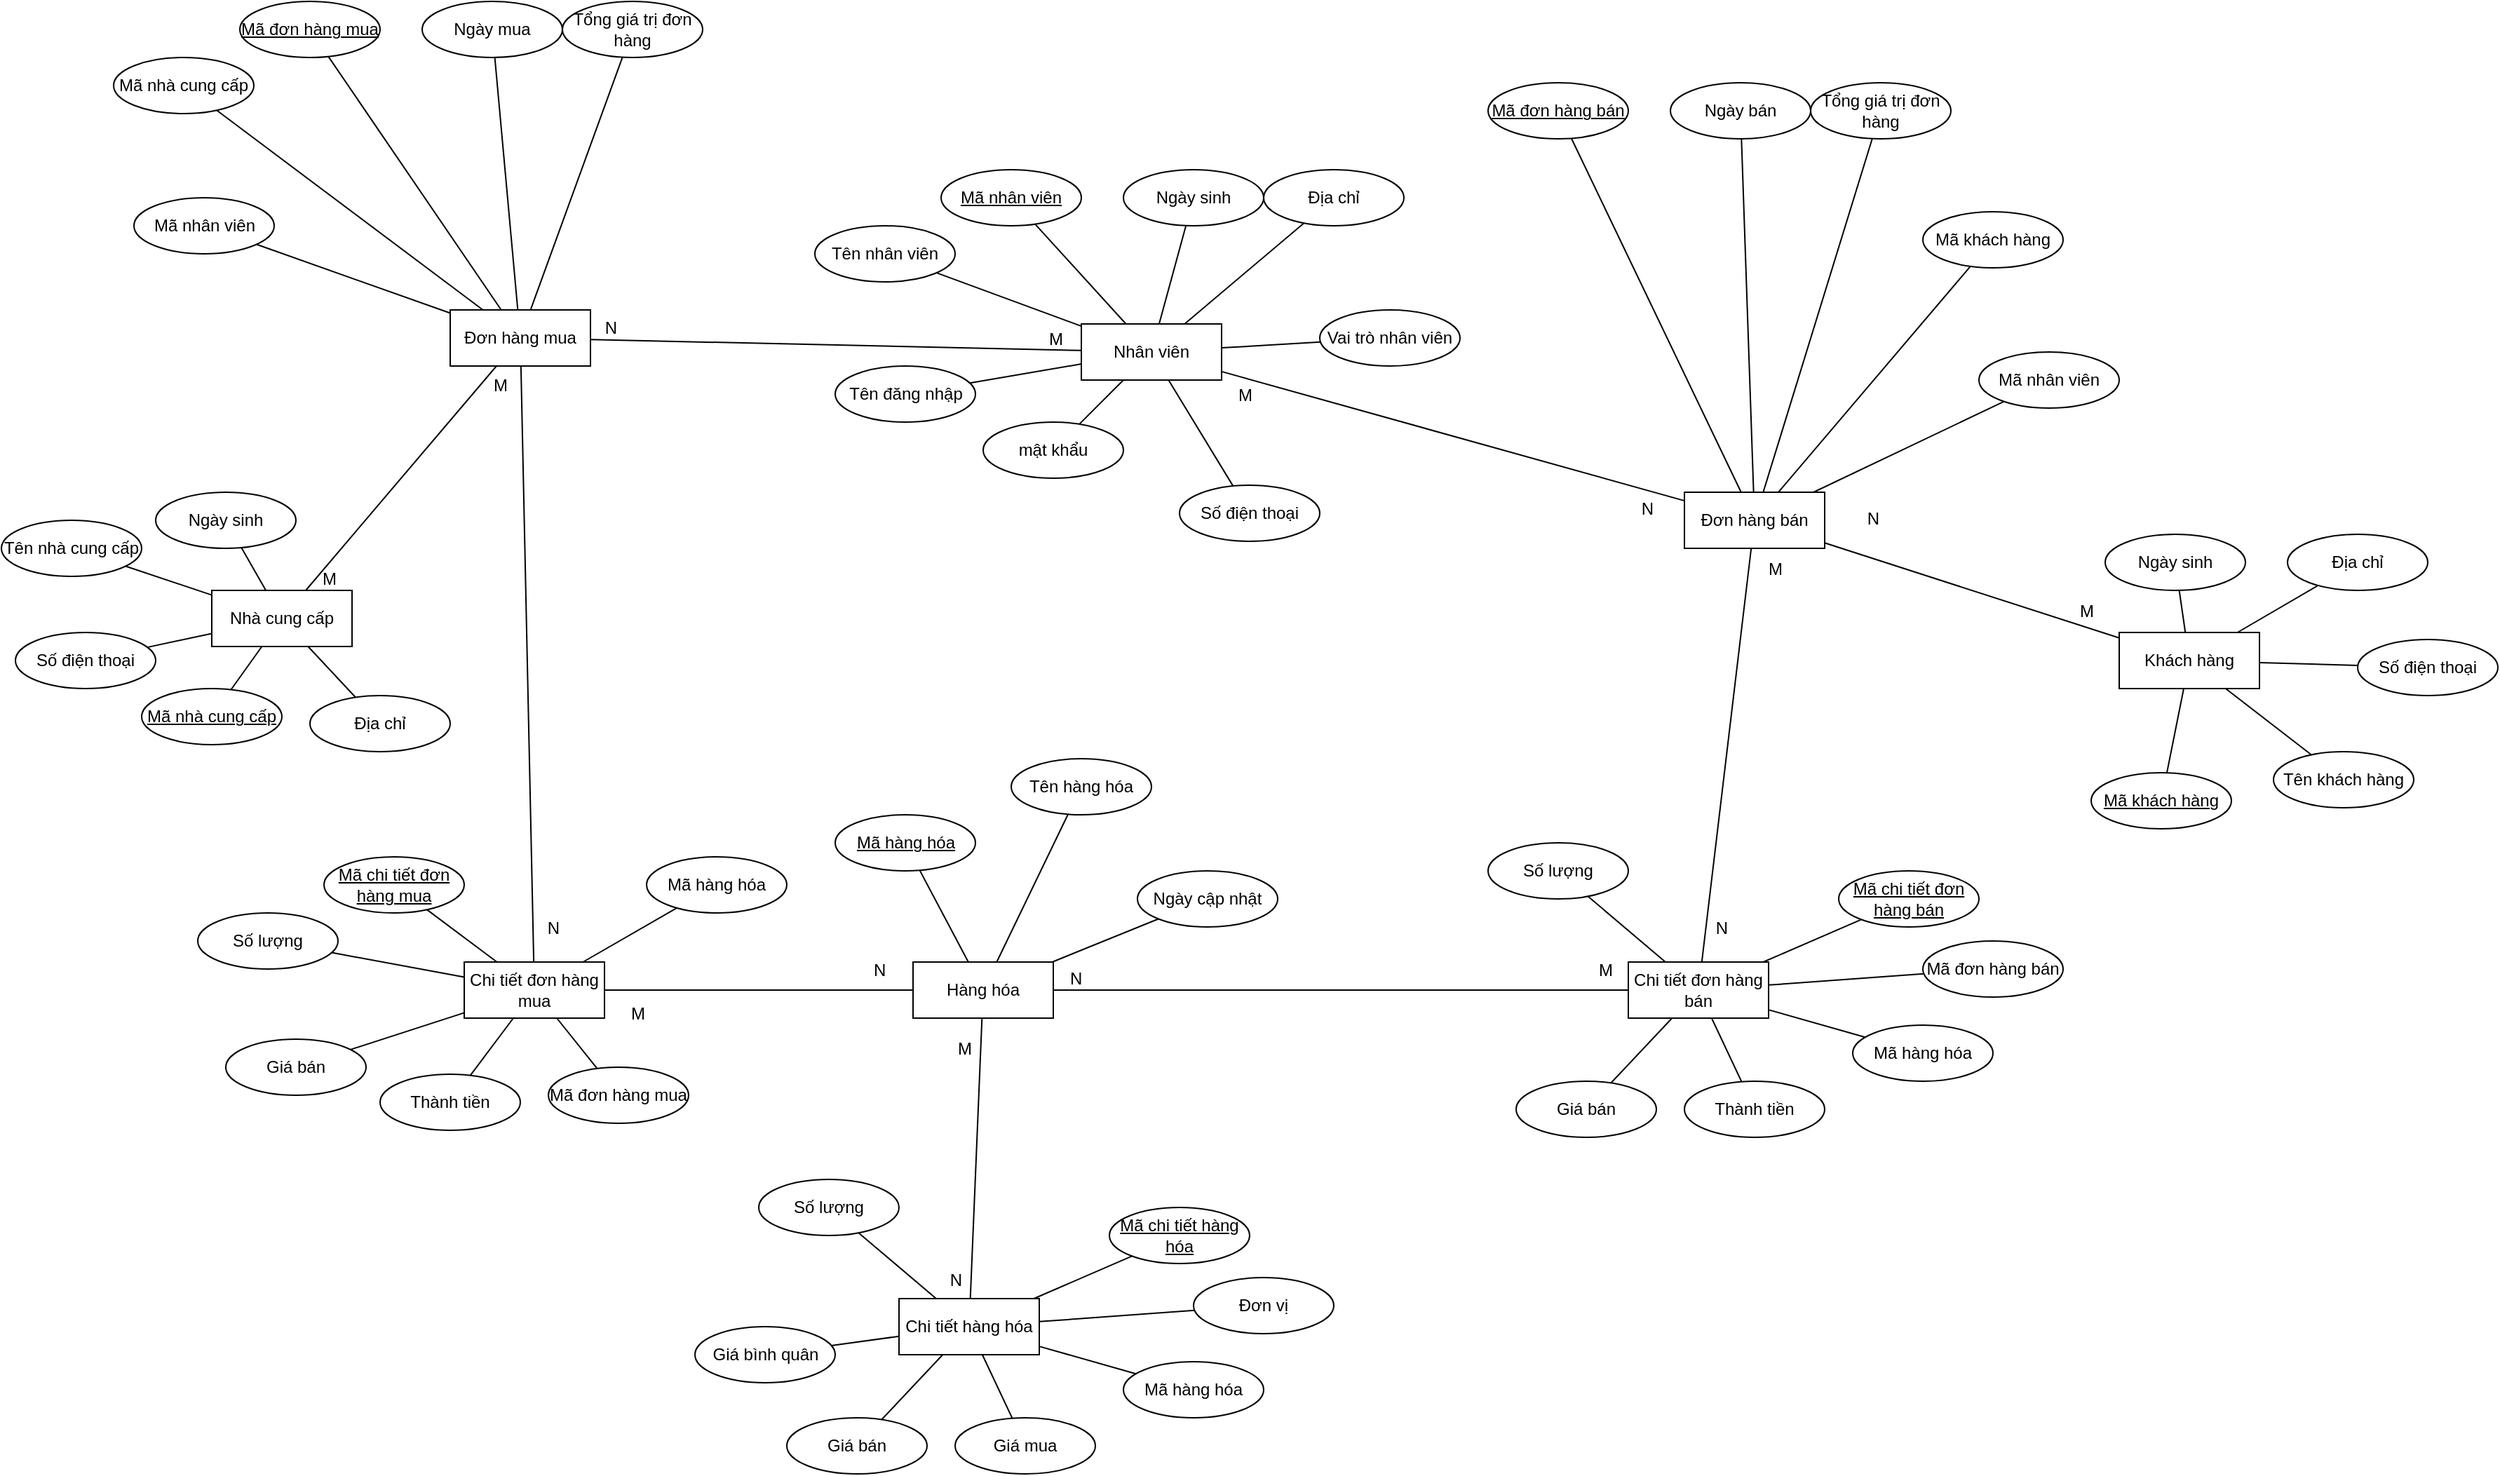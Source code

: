 <mxfile version="24.7.17">
  <diagram name="Page-1" id="xKC3V6bn9Q9LmwgAL5pe">
    <mxGraphModel dx="3507" dy="1520" grid="1" gridSize="10" guides="1" tooltips="1" connect="1" arrows="1" fold="1" page="1" pageScale="1" pageWidth="900" pageHeight="1600" math="0" shadow="0">
      <root>
        <mxCell id="0" />
        <mxCell id="1" parent="0" />
        <mxCell id="DKB6ArLvlI6eX_wrJtIr-1" value="Nhân viên" style="whiteSpace=wrap;html=1;align=center;" parent="1" vertex="1">
          <mxGeometry x="-130" y="410" width="100" height="40" as="geometry" />
        </mxCell>
        <mxCell id="DKB6ArLvlI6eX_wrJtIr-2" value="Mã nhân viên" style="ellipse;whiteSpace=wrap;html=1;align=center;fontStyle=4;" parent="1" vertex="1">
          <mxGeometry x="-230" y="300" width="100" height="40" as="geometry" />
        </mxCell>
        <mxCell id="DKB6ArLvlI6eX_wrJtIr-3" value="mật khẩu" style="ellipse;whiteSpace=wrap;html=1;align=center;" parent="1" vertex="1">
          <mxGeometry x="-200" y="480" width="100" height="40" as="geometry" />
        </mxCell>
        <mxCell id="DKB6ArLvlI6eX_wrJtIr-4" value="Tên đăng nhập" style="ellipse;whiteSpace=wrap;html=1;align=center;" parent="1" vertex="1">
          <mxGeometry x="-305.5" y="440" width="100" height="40" as="geometry" />
        </mxCell>
        <mxCell id="DKB6ArLvlI6eX_wrJtIr-5" value="Số điện thoại" style="ellipse;whiteSpace=wrap;html=1;align=center;" parent="1" vertex="1">
          <mxGeometry x="-60" y="525" width="100" height="40" as="geometry" />
        </mxCell>
        <mxCell id="DKB6ArLvlI6eX_wrJtIr-6" value="Địa chỉ" style="ellipse;whiteSpace=wrap;html=1;align=center;" parent="1" vertex="1">
          <mxGeometry y="300" width="100" height="40" as="geometry" />
        </mxCell>
        <mxCell id="DKB6ArLvlI6eX_wrJtIr-7" value="Ngày sinh" style="ellipse;whiteSpace=wrap;html=1;align=center;" parent="1" vertex="1">
          <mxGeometry x="-100" y="300" width="100" height="40" as="geometry" />
        </mxCell>
        <mxCell id="DKB6ArLvlI6eX_wrJtIr-8" value="Tên nhân viên" style="ellipse;whiteSpace=wrap;html=1;align=center;" parent="1" vertex="1">
          <mxGeometry x="-320" y="340" width="100" height="40" as="geometry" />
        </mxCell>
        <mxCell id="DKB6ArLvlI6eX_wrJtIr-9" value="Khách hàng" style="whiteSpace=wrap;html=1;align=center;" parent="1" vertex="1">
          <mxGeometry x="610" y="630" width="100" height="40" as="geometry" />
        </mxCell>
        <mxCell id="DKB6ArLvlI6eX_wrJtIr-10" value="Mã khách hàng" style="ellipse;whiteSpace=wrap;html=1;align=center;fontStyle=4;" parent="1" vertex="1">
          <mxGeometry x="590" y="730" width="100" height="40" as="geometry" />
        </mxCell>
        <mxCell id="DKB6ArLvlI6eX_wrJtIr-13" value="Số điện thoại" style="ellipse;whiteSpace=wrap;html=1;align=center;" parent="1" vertex="1">
          <mxGeometry x="780" y="635" width="100" height="40" as="geometry" />
        </mxCell>
        <mxCell id="DKB6ArLvlI6eX_wrJtIr-14" value="Địa chỉ" style="ellipse;whiteSpace=wrap;html=1;align=center;" parent="1" vertex="1">
          <mxGeometry x="730" y="560" width="100" height="40" as="geometry" />
        </mxCell>
        <mxCell id="DKB6ArLvlI6eX_wrJtIr-15" value="Ngày sinh" style="ellipse;whiteSpace=wrap;html=1;align=center;" parent="1" vertex="1">
          <mxGeometry x="600" y="560" width="100" height="40" as="geometry" />
        </mxCell>
        <mxCell id="DKB6ArLvlI6eX_wrJtIr-16" value="Tên khách hàng" style="ellipse;whiteSpace=wrap;html=1;align=center;" parent="1" vertex="1">
          <mxGeometry x="720" y="715" width="100" height="40" as="geometry" />
        </mxCell>
        <mxCell id="DKB6ArLvlI6eX_wrJtIr-17" value="Hàng hóa" style="whiteSpace=wrap;html=1;align=center;" parent="1" vertex="1">
          <mxGeometry x="-250" y="865" width="100" height="40" as="geometry" />
        </mxCell>
        <mxCell id="DKB6ArLvlI6eX_wrJtIr-18" value="Mã hàng hóa" style="ellipse;whiteSpace=wrap;html=1;align=center;fontStyle=4;" parent="1" vertex="1">
          <mxGeometry x="-305.5" y="760" width="100" height="40" as="geometry" />
        </mxCell>
        <mxCell id="DKB6ArLvlI6eX_wrJtIr-21" value="Tên hàng hóa" style="ellipse;whiteSpace=wrap;html=1;align=center;" parent="1" vertex="1">
          <mxGeometry x="-180" y="720" width="100" height="40" as="geometry" />
        </mxCell>
        <mxCell id="DKB6ArLvlI6eX_wrJtIr-22" value="Ngày cập nhật" style="ellipse;whiteSpace=wrap;html=1;align=center;" parent="1" vertex="1">
          <mxGeometry x="-90" y="800" width="100" height="40" as="geometry" />
        </mxCell>
        <mxCell id="DKB6ArLvlI6eX_wrJtIr-26" value="" style="endArrow=none;html=1;rounded=0;" parent="1" source="DKB6ArLvlI6eX_wrJtIr-2" target="DKB6ArLvlI6eX_wrJtIr-1" edge="1">
          <mxGeometry relative="1" as="geometry">
            <mxPoint x="-170" y="580" as="sourcePoint" />
            <mxPoint x="-10" y="580" as="targetPoint" />
          </mxGeometry>
        </mxCell>
        <mxCell id="DKB6ArLvlI6eX_wrJtIr-27" value="" style="endArrow=none;html=1;rounded=0;" parent="1" source="DKB6ArLvlI6eX_wrJtIr-7" target="DKB6ArLvlI6eX_wrJtIr-1" edge="1">
          <mxGeometry relative="1" as="geometry">
            <mxPoint x="-127" y="388" as="sourcePoint" />
            <mxPoint x="-97" y="410" as="targetPoint" />
          </mxGeometry>
        </mxCell>
        <mxCell id="DKB6ArLvlI6eX_wrJtIr-28" value="" style="endArrow=none;html=1;rounded=0;" parent="1" source="DKB6ArLvlI6eX_wrJtIr-6" target="DKB6ArLvlI6eX_wrJtIr-1" edge="1">
          <mxGeometry relative="1" as="geometry">
            <mxPoint x="-47" y="370" as="sourcePoint" />
            <mxPoint x="-62" y="410" as="targetPoint" />
          </mxGeometry>
        </mxCell>
        <mxCell id="DKB6ArLvlI6eX_wrJtIr-29" value="" style="endArrow=none;html=1;rounded=0;" parent="1" source="DKB6ArLvlI6eX_wrJtIr-1" target="DKB6ArLvlI6eX_wrJtIr-5" edge="1">
          <mxGeometry relative="1" as="geometry">
            <mxPoint x="-100" y="580" as="sourcePoint" />
            <mxPoint x="60" y="580" as="targetPoint" />
          </mxGeometry>
        </mxCell>
        <mxCell id="DKB6ArLvlI6eX_wrJtIr-30" value="" style="endArrow=none;html=1;rounded=0;" parent="1" source="DKB6ArLvlI6eX_wrJtIr-3" target="DKB6ArLvlI6eX_wrJtIr-1" edge="1">
          <mxGeometry relative="1" as="geometry">
            <mxPoint x="-90" y="590" as="sourcePoint" />
            <mxPoint x="70" y="590" as="targetPoint" />
          </mxGeometry>
        </mxCell>
        <mxCell id="DKB6ArLvlI6eX_wrJtIr-31" value="" style="endArrow=none;html=1;rounded=0;" parent="1" source="DKB6ArLvlI6eX_wrJtIr-1" target="DKB6ArLvlI6eX_wrJtIr-4" edge="1">
          <mxGeometry relative="1" as="geometry">
            <mxPoint x="-80" y="600" as="sourcePoint" />
            <mxPoint x="80" y="600" as="targetPoint" />
          </mxGeometry>
        </mxCell>
        <mxCell id="DKB6ArLvlI6eX_wrJtIr-32" value="" style="endArrow=none;html=1;rounded=0;" parent="1" source="DKB6ArLvlI6eX_wrJtIr-8" target="DKB6ArLvlI6eX_wrJtIr-1" edge="1">
          <mxGeometry relative="1" as="geometry">
            <mxPoint x="-70" y="610" as="sourcePoint" />
            <mxPoint x="90" y="610" as="targetPoint" />
          </mxGeometry>
        </mxCell>
        <mxCell id="DKB6ArLvlI6eX_wrJtIr-33" value="" style="endArrow=none;html=1;rounded=0;" parent="1" source="DKB6ArLvlI6eX_wrJtIr-15" target="DKB6ArLvlI6eX_wrJtIr-9" edge="1">
          <mxGeometry relative="1" as="geometry">
            <mxPoint x="1040" y="890" as="sourcePoint" />
            <mxPoint x="1200" y="890" as="targetPoint" />
          </mxGeometry>
        </mxCell>
        <mxCell id="DKB6ArLvlI6eX_wrJtIr-34" value="" style="endArrow=none;html=1;rounded=0;" parent="1" source="DKB6ArLvlI6eX_wrJtIr-9" target="DKB6ArLvlI6eX_wrJtIr-14" edge="1">
          <mxGeometry relative="1" as="geometry">
            <mxPoint x="1050" y="900" as="sourcePoint" />
            <mxPoint x="1210" y="900" as="targetPoint" />
          </mxGeometry>
        </mxCell>
        <mxCell id="DKB6ArLvlI6eX_wrJtIr-35" value="" style="endArrow=none;html=1;rounded=0;" parent="1" source="DKB6ArLvlI6eX_wrJtIr-9" target="DKB6ArLvlI6eX_wrJtIr-13" edge="1">
          <mxGeometry relative="1" as="geometry">
            <mxPoint x="1060" y="910" as="sourcePoint" />
            <mxPoint x="1220" y="910" as="targetPoint" />
          </mxGeometry>
        </mxCell>
        <mxCell id="DKB6ArLvlI6eX_wrJtIr-36" value="" style="endArrow=none;html=1;rounded=0;" parent="1" source="DKB6ArLvlI6eX_wrJtIr-9" target="DKB6ArLvlI6eX_wrJtIr-10" edge="1">
          <mxGeometry relative="1" as="geometry">
            <mxPoint x="1070" y="920" as="sourcePoint" />
            <mxPoint x="1230" y="920" as="targetPoint" />
          </mxGeometry>
        </mxCell>
        <mxCell id="DKB6ArLvlI6eX_wrJtIr-41" value="" style="endArrow=none;html=1;rounded=0;" parent="1" source="DKB6ArLvlI6eX_wrJtIr-18" target="DKB6ArLvlI6eX_wrJtIr-17" edge="1">
          <mxGeometry relative="1" as="geometry">
            <mxPoint x="-271.55" y="950.29" as="sourcePoint" />
            <mxPoint x="-111.55" y="950.29" as="targetPoint" />
          </mxGeometry>
        </mxCell>
        <mxCell id="DKB6ArLvlI6eX_wrJtIr-42" value="" style="endArrow=none;html=1;rounded=0;" parent="1" source="DKB6ArLvlI6eX_wrJtIr-16" target="DKB6ArLvlI6eX_wrJtIr-9" edge="1">
          <mxGeometry relative="1" as="geometry">
            <mxPoint x="970" y="1000" as="sourcePoint" />
            <mxPoint x="1130" y="1000" as="targetPoint" />
          </mxGeometry>
        </mxCell>
        <mxCell id="DKB6ArLvlI6eX_wrJtIr-43" value="" style="endArrow=none;html=1;rounded=0;" parent="1" source="DKB6ArLvlI6eX_wrJtIr-17" target="DKB6ArLvlI6eX_wrJtIr-21" edge="1">
          <mxGeometry relative="1" as="geometry">
            <mxPoint x="-271.55" y="950.29" as="sourcePoint" />
            <mxPoint x="-159.998" y="970.002" as="targetPoint" />
          </mxGeometry>
        </mxCell>
        <mxCell id="DKB6ArLvlI6eX_wrJtIr-44" value="" style="endArrow=none;html=1;rounded=0;" parent="1" source="DKB6ArLvlI6eX_wrJtIr-22" target="DKB6ArLvlI6eX_wrJtIr-17" edge="1">
          <mxGeometry relative="1" as="geometry">
            <mxPoint x="-289.881" y="1079.738" as="sourcePoint" />
            <mxPoint x="-258.55" y="1150.29" as="targetPoint" />
          </mxGeometry>
        </mxCell>
        <mxCell id="DKB6ArLvlI6eX_wrJtIr-69" value="" style="endArrow=none;html=1;rounded=0;" parent="1" source="DKB6ArLvlI6eX_wrJtIr-1" target="bCnbpSf2-IZh1Iz_9sgk-1" edge="1">
          <mxGeometry relative="1" as="geometry">
            <mxPoint x="-102" y="460" as="sourcePoint" />
            <mxPoint x="-465" y="447.5" as="targetPoint" />
          </mxGeometry>
        </mxCell>
        <mxCell id="DKB6ArLvlI6eX_wrJtIr-70" value="M" style="resizable=0;html=1;whiteSpace=wrap;align=left;verticalAlign=bottom;" parent="DKB6ArLvlI6eX_wrJtIr-69" connectable="0" vertex="1">
          <mxGeometry x="-1" relative="1" as="geometry">
            <mxPoint x="-25" y="1" as="offset" />
          </mxGeometry>
        </mxCell>
        <mxCell id="DKB6ArLvlI6eX_wrJtIr-71" value="N" style="resizable=0;html=1;whiteSpace=wrap;align=right;verticalAlign=bottom;" parent="DKB6ArLvlI6eX_wrJtIr-69" connectable="0" vertex="1">
          <mxGeometry x="1" relative="1" as="geometry">
            <mxPoint x="20" as="offset" />
          </mxGeometry>
        </mxCell>
        <mxCell id="DKB6ArLvlI6eX_wrJtIr-148" value="M" style="resizable=0;html=1;whiteSpace=wrap;align=left;verticalAlign=bottom;" parent="DKB6ArLvlI6eX_wrJtIr-69" connectable="0" vertex="1">
          <mxGeometry x="-1" relative="1" as="geometry">
            <mxPoint x="110" y="41" as="offset" />
          </mxGeometry>
        </mxCell>
        <mxCell id="DKB6ArLvlI6eX_wrJtIr-72" value="Chi tiết đơn hàng mua" style="whiteSpace=wrap;html=1;align=center;" parent="1" vertex="1">
          <mxGeometry x="-570" y="865" width="100" height="40" as="geometry" />
        </mxCell>
        <mxCell id="DKB6ArLvlI6eX_wrJtIr-73" value="Mã chi tiết đơn hàng mua" style="ellipse;whiteSpace=wrap;html=1;align=center;fontStyle=4;" parent="1" vertex="1">
          <mxGeometry x="-670" y="790" width="100" height="40" as="geometry" />
        </mxCell>
        <mxCell id="DKB6ArLvlI6eX_wrJtIr-75" value="Giá bán" style="ellipse;whiteSpace=wrap;html=1;align=center;" parent="1" vertex="1">
          <mxGeometry x="-740" y="920" width="100" height="40" as="geometry" />
        </mxCell>
        <mxCell id="DKB6ArLvlI6eX_wrJtIr-76" value="Thành tiền" style="ellipse;whiteSpace=wrap;html=1;align=center;" parent="1" vertex="1">
          <mxGeometry x="-630" y="945" width="100" height="40" as="geometry" />
        </mxCell>
        <mxCell id="DKB6ArLvlI6eX_wrJtIr-77" value="Mã hàng hóa" style="ellipse;whiteSpace=wrap;html=1;align=center;" parent="1" vertex="1">
          <mxGeometry x="-440" y="790" width="100" height="40" as="geometry" />
        </mxCell>
        <mxCell id="DKB6ArLvlI6eX_wrJtIr-78" value="Mã đơn hàng mua" style="ellipse;whiteSpace=wrap;html=1;align=center;" parent="1" vertex="1">
          <mxGeometry x="-510" y="940" width="100" height="40" as="geometry" />
        </mxCell>
        <mxCell id="DKB6ArLvlI6eX_wrJtIr-79" value="Số lượng" style="ellipse;whiteSpace=wrap;html=1;align=center;" parent="1" vertex="1">
          <mxGeometry x="-760" y="830" width="100" height="40" as="geometry" />
        </mxCell>
        <mxCell id="DKB6ArLvlI6eX_wrJtIr-80" value="" style="endArrow=none;html=1;rounded=0;" parent="1" source="DKB6ArLvlI6eX_wrJtIr-73" target="DKB6ArLvlI6eX_wrJtIr-72" edge="1">
          <mxGeometry relative="1" as="geometry">
            <mxPoint x="-610" y="1070" as="sourcePoint" />
            <mxPoint x="-450" y="1070" as="targetPoint" />
          </mxGeometry>
        </mxCell>
        <mxCell id="DKB6ArLvlI6eX_wrJtIr-81" value="" style="endArrow=none;html=1;rounded=0;" parent="1" source="DKB6ArLvlI6eX_wrJtIr-78" target="DKB6ArLvlI6eX_wrJtIr-72" edge="1">
          <mxGeometry relative="1" as="geometry">
            <mxPoint x="-567" y="878" as="sourcePoint" />
            <mxPoint x="-537" y="900" as="targetPoint" />
          </mxGeometry>
        </mxCell>
        <mxCell id="DKB6ArLvlI6eX_wrJtIr-82" value="" style="endArrow=none;html=1;rounded=0;" parent="1" source="DKB6ArLvlI6eX_wrJtIr-77" target="DKB6ArLvlI6eX_wrJtIr-72" edge="1">
          <mxGeometry relative="1" as="geometry">
            <mxPoint x="-487" y="860" as="sourcePoint" />
            <mxPoint x="-502" y="900" as="targetPoint" />
          </mxGeometry>
        </mxCell>
        <mxCell id="DKB6ArLvlI6eX_wrJtIr-83" value="" style="endArrow=none;html=1;rounded=0;" parent="1" source="DKB6ArLvlI6eX_wrJtIr-72" target="DKB6ArLvlI6eX_wrJtIr-76" edge="1">
          <mxGeometry relative="1" as="geometry">
            <mxPoint x="-540" y="1070" as="sourcePoint" />
            <mxPoint x="-380" y="1070" as="targetPoint" />
          </mxGeometry>
        </mxCell>
        <mxCell id="DKB6ArLvlI6eX_wrJtIr-85" value="" style="endArrow=none;html=1;rounded=0;" parent="1" source="DKB6ArLvlI6eX_wrJtIr-72" target="DKB6ArLvlI6eX_wrJtIr-75" edge="1">
          <mxGeometry relative="1" as="geometry">
            <mxPoint x="-520" y="1090" as="sourcePoint" />
            <mxPoint x="-360" y="1090" as="targetPoint" />
          </mxGeometry>
        </mxCell>
        <mxCell id="DKB6ArLvlI6eX_wrJtIr-86" value="" style="endArrow=none;html=1;rounded=0;" parent="1" source="DKB6ArLvlI6eX_wrJtIr-79" target="DKB6ArLvlI6eX_wrJtIr-72" edge="1">
          <mxGeometry relative="1" as="geometry">
            <mxPoint x="-510" y="1100" as="sourcePoint" />
            <mxPoint x="-350" y="1100" as="targetPoint" />
          </mxGeometry>
        </mxCell>
        <mxCell id="DKB6ArLvlI6eX_wrJtIr-89" value="" style="endArrow=none;html=1;rounded=0;" parent="1" source="bCnbpSf2-IZh1Iz_9sgk-1" target="DKB6ArLvlI6eX_wrJtIr-72" edge="1">
          <mxGeometry relative="1" as="geometry">
            <mxPoint x="-520" y="480" as="sourcePoint" />
            <mxPoint x="-711.55" y="745" as="targetPoint" />
          </mxGeometry>
        </mxCell>
        <mxCell id="DKB6ArLvlI6eX_wrJtIr-90" value="M" style="resizable=0;html=1;whiteSpace=wrap;align=left;verticalAlign=bottom;" parent="DKB6ArLvlI6eX_wrJtIr-89" connectable="0" vertex="1">
          <mxGeometry x="-1" relative="1" as="geometry">
            <mxPoint x="-21" y="22" as="offset" />
          </mxGeometry>
        </mxCell>
        <mxCell id="DKB6ArLvlI6eX_wrJtIr-91" value="N" style="resizable=0;html=1;whiteSpace=wrap;align=right;verticalAlign=bottom;" parent="DKB6ArLvlI6eX_wrJtIr-89" connectable="0" vertex="1">
          <mxGeometry x="1" relative="1" as="geometry">
            <mxPoint x="20" y="-15" as="offset" />
          </mxGeometry>
        </mxCell>
        <mxCell id="DKB6ArLvlI6eX_wrJtIr-95" value="Chi tiết đơn hàng bán" style="whiteSpace=wrap;html=1;align=center;" parent="1" vertex="1">
          <mxGeometry x="260" y="865" width="100" height="40" as="geometry" />
        </mxCell>
        <mxCell id="DKB6ArLvlI6eX_wrJtIr-96" value="Mã chi tiết đơn hàng bán" style="ellipse;whiteSpace=wrap;html=1;align=center;fontStyle=4;" parent="1" vertex="1">
          <mxGeometry x="410" y="800" width="100" height="40" as="geometry" />
        </mxCell>
        <mxCell id="DKB6ArLvlI6eX_wrJtIr-97" value="Giá bán" style="ellipse;whiteSpace=wrap;html=1;align=center;" parent="1" vertex="1">
          <mxGeometry x="180" y="950" width="100" height="40" as="geometry" />
        </mxCell>
        <mxCell id="DKB6ArLvlI6eX_wrJtIr-98" value="Thành tiền" style="ellipse;whiteSpace=wrap;html=1;align=center;" parent="1" vertex="1">
          <mxGeometry x="300" y="950" width="100" height="40" as="geometry" />
        </mxCell>
        <mxCell id="DKB6ArLvlI6eX_wrJtIr-99" value="Mã hàng hóa" style="ellipse;whiteSpace=wrap;html=1;align=center;" parent="1" vertex="1">
          <mxGeometry x="420" y="910" width="100" height="40" as="geometry" />
        </mxCell>
        <mxCell id="DKB6ArLvlI6eX_wrJtIr-100" value="Mã đơn hàng bán" style="ellipse;whiteSpace=wrap;html=1;align=center;" parent="1" vertex="1">
          <mxGeometry x="470" y="850" width="100" height="40" as="geometry" />
        </mxCell>
        <mxCell id="DKB6ArLvlI6eX_wrJtIr-101" value="Số lượng" style="ellipse;whiteSpace=wrap;html=1;align=center;" parent="1" vertex="1">
          <mxGeometry x="160" y="780" width="100" height="40" as="geometry" />
        </mxCell>
        <mxCell id="DKB6ArLvlI6eX_wrJtIr-102" value="" style="endArrow=none;html=1;rounded=0;" parent="1" source="DKB6ArLvlI6eX_wrJtIr-96" target="DKB6ArLvlI6eX_wrJtIr-95" edge="1">
          <mxGeometry relative="1" as="geometry">
            <mxPoint x="220" y="1070" as="sourcePoint" />
            <mxPoint x="380" y="1070" as="targetPoint" />
          </mxGeometry>
        </mxCell>
        <mxCell id="DKB6ArLvlI6eX_wrJtIr-103" value="" style="endArrow=none;html=1;rounded=0;" parent="1" source="DKB6ArLvlI6eX_wrJtIr-100" target="DKB6ArLvlI6eX_wrJtIr-95" edge="1">
          <mxGeometry relative="1" as="geometry">
            <mxPoint x="263" y="878" as="sourcePoint" />
            <mxPoint x="293" y="900" as="targetPoint" />
          </mxGeometry>
        </mxCell>
        <mxCell id="DKB6ArLvlI6eX_wrJtIr-104" value="" style="endArrow=none;html=1;rounded=0;" parent="1" source="DKB6ArLvlI6eX_wrJtIr-99" target="DKB6ArLvlI6eX_wrJtIr-95" edge="1">
          <mxGeometry relative="1" as="geometry">
            <mxPoint x="343" y="860" as="sourcePoint" />
            <mxPoint x="328" y="900" as="targetPoint" />
          </mxGeometry>
        </mxCell>
        <mxCell id="DKB6ArLvlI6eX_wrJtIr-105" value="" style="endArrow=none;html=1;rounded=0;" parent="1" source="DKB6ArLvlI6eX_wrJtIr-95" target="DKB6ArLvlI6eX_wrJtIr-98" edge="1">
          <mxGeometry relative="1" as="geometry">
            <mxPoint x="290" y="1070" as="sourcePoint" />
            <mxPoint x="450" y="1070" as="targetPoint" />
          </mxGeometry>
        </mxCell>
        <mxCell id="DKB6ArLvlI6eX_wrJtIr-106" value="" style="endArrow=none;html=1;rounded=0;" parent="1" source="DKB6ArLvlI6eX_wrJtIr-95" target="DKB6ArLvlI6eX_wrJtIr-97" edge="1">
          <mxGeometry relative="1" as="geometry">
            <mxPoint x="310" y="1090" as="sourcePoint" />
            <mxPoint x="470" y="1090" as="targetPoint" />
          </mxGeometry>
        </mxCell>
        <mxCell id="DKB6ArLvlI6eX_wrJtIr-107" value="" style="endArrow=none;html=1;rounded=0;" parent="1" source="DKB6ArLvlI6eX_wrJtIr-101" target="DKB6ArLvlI6eX_wrJtIr-95" edge="1">
          <mxGeometry relative="1" as="geometry">
            <mxPoint x="320" y="1100" as="sourcePoint" />
            <mxPoint x="480" y="1100" as="targetPoint" />
          </mxGeometry>
        </mxCell>
        <mxCell id="DKB6ArLvlI6eX_wrJtIr-108" value="" style="endArrow=none;html=1;rounded=0;" parent="1" source="bCnbpSf2-IZh1Iz_9sgk-23" target="DKB6ArLvlI6eX_wrJtIr-95" edge="1">
          <mxGeometry relative="1" as="geometry">
            <mxPoint x="150" y="670" as="sourcePoint" />
            <mxPoint x="-706.55" y="975" as="targetPoint" />
          </mxGeometry>
        </mxCell>
        <mxCell id="DKB6ArLvlI6eX_wrJtIr-109" value="M" style="resizable=0;html=1;whiteSpace=wrap;align=left;verticalAlign=bottom;" parent="DKB6ArLvlI6eX_wrJtIr-108" connectable="0" vertex="1">
          <mxGeometry x="-1" relative="1" as="geometry">
            <mxPoint x="10" y="23" as="offset" />
          </mxGeometry>
        </mxCell>
        <mxCell id="DKB6ArLvlI6eX_wrJtIr-110" value="N" style="resizable=0;html=1;whiteSpace=wrap;align=right;verticalAlign=bottom;" parent="DKB6ArLvlI6eX_wrJtIr-108" connectable="0" vertex="1">
          <mxGeometry x="1" relative="1" as="geometry">
            <mxPoint x="20" y="-15" as="offset" />
          </mxGeometry>
        </mxCell>
        <mxCell id="DKB6ArLvlI6eX_wrJtIr-111" value="" style="endArrow=none;html=1;rounded=0;" parent="1" source="DKB6ArLvlI6eX_wrJtIr-1" target="bCnbpSf2-IZh1Iz_9sgk-23" edge="1">
          <mxGeometry relative="1" as="geometry">
            <mxPoint x="80" y="645" as="sourcePoint" />
            <mxPoint x="80" y="815" as="targetPoint" />
          </mxGeometry>
        </mxCell>
        <mxCell id="DKB6ArLvlI6eX_wrJtIr-113" value="N" style="resizable=0;html=1;whiteSpace=wrap;align=right;verticalAlign=bottom;" parent="DKB6ArLvlI6eX_wrJtIr-111" connectable="0" vertex="1">
          <mxGeometry x="1" relative="1" as="geometry">
            <mxPoint x="-20" y="14" as="offset" />
          </mxGeometry>
        </mxCell>
        <mxCell id="DKB6ArLvlI6eX_wrJtIr-114" value="" style="endArrow=none;html=1;rounded=0;" parent="1" source="DKB6ArLvlI6eX_wrJtIr-9" target="bCnbpSf2-IZh1Iz_9sgk-23" edge="1">
          <mxGeometry relative="1" as="geometry">
            <mxPoint x="377" y="680" as="sourcePoint" />
            <mxPoint x="-277" y="896" as="targetPoint" />
          </mxGeometry>
        </mxCell>
        <mxCell id="DKB6ArLvlI6eX_wrJtIr-115" value="M" style="resizable=0;html=1;whiteSpace=wrap;align=left;verticalAlign=bottom;" parent="DKB6ArLvlI6eX_wrJtIr-114" connectable="0" vertex="1">
          <mxGeometry x="-1" relative="1" as="geometry">
            <mxPoint x="-30" y="-10" as="offset" />
          </mxGeometry>
        </mxCell>
        <mxCell id="DKB6ArLvlI6eX_wrJtIr-116" value="N" style="resizable=0;html=1;whiteSpace=wrap;align=right;verticalAlign=bottom;" parent="DKB6ArLvlI6eX_wrJtIr-114" connectable="0" vertex="1">
          <mxGeometry x="1" relative="1" as="geometry">
            <mxPoint x="40" y="-9" as="offset" />
          </mxGeometry>
        </mxCell>
        <mxCell id="DKB6ArLvlI6eX_wrJtIr-117" value="" style="endArrow=none;html=1;rounded=0;" parent="1" source="DKB6ArLvlI6eX_wrJtIr-17" target="DKB6ArLvlI6eX_wrJtIr-72" edge="1">
          <mxGeometry relative="1" as="geometry">
            <mxPoint x="124" y="662" as="sourcePoint" />
            <mxPoint x="-530" y="878" as="targetPoint" />
          </mxGeometry>
        </mxCell>
        <mxCell id="DKB6ArLvlI6eX_wrJtIr-118" value="N" style="resizable=0;html=1;whiteSpace=wrap;align=left;verticalAlign=bottom;" parent="DKB6ArLvlI6eX_wrJtIr-117" connectable="0" vertex="1">
          <mxGeometry x="-1" relative="1" as="geometry">
            <mxPoint x="-30" y="-6" as="offset" />
          </mxGeometry>
        </mxCell>
        <mxCell id="DKB6ArLvlI6eX_wrJtIr-121" value="" style="endArrow=none;html=1;rounded=0;" parent="1" source="DKB6ArLvlI6eX_wrJtIr-17" target="DKB6ArLvlI6eX_wrJtIr-95" edge="1">
          <mxGeometry relative="1" as="geometry">
            <mxPoint x="-205" y="840" as="sourcePoint" />
            <mxPoint x="-485" y="680" as="targetPoint" />
          </mxGeometry>
        </mxCell>
        <mxCell id="DKB6ArLvlI6eX_wrJtIr-122" value="N" style="resizable=0;html=1;whiteSpace=wrap;align=left;verticalAlign=bottom;" parent="DKB6ArLvlI6eX_wrJtIr-121" connectable="0" vertex="1">
          <mxGeometry x="-1" relative="1" as="geometry">
            <mxPoint x="10" as="offset" />
          </mxGeometry>
        </mxCell>
        <mxCell id="DKB6ArLvlI6eX_wrJtIr-123" value="M" style="resizable=0;html=1;whiteSpace=wrap;align=right;verticalAlign=bottom;" parent="DKB6ArLvlI6eX_wrJtIr-121" connectable="0" vertex="1">
          <mxGeometry x="1" relative="1" as="geometry">
            <mxPoint x="-10" y="-6" as="offset" />
          </mxGeometry>
        </mxCell>
        <mxCell id="DKB6ArLvlI6eX_wrJtIr-147" value="M" style="resizable=0;html=1;whiteSpace=wrap;align=right;verticalAlign=bottom;" parent="DKB6ArLvlI6eX_wrJtIr-121" connectable="0" vertex="1">
          <mxGeometry x="1" relative="1" as="geometry">
            <mxPoint x="-700" y="25" as="offset" />
          </mxGeometry>
        </mxCell>
        <mxCell id="DKB6ArLvlI6eX_wrJtIr-135" value="Nhà cung cấp" style="whiteSpace=wrap;html=1;align=center;" parent="1" vertex="1">
          <mxGeometry x="-750" y="600" width="100" height="40" as="geometry" />
        </mxCell>
        <mxCell id="DKB6ArLvlI6eX_wrJtIr-136" value="Mã nhà cung cấp" style="ellipse;whiteSpace=wrap;html=1;align=center;fontStyle=4;" parent="1" vertex="1">
          <mxGeometry x="-800" y="670" width="100" height="40" as="geometry" />
        </mxCell>
        <mxCell id="DKB6ArLvlI6eX_wrJtIr-137" value="Số điện thoại" style="ellipse;whiteSpace=wrap;html=1;align=center;" parent="1" vertex="1">
          <mxGeometry x="-890" y="630" width="100" height="40" as="geometry" />
        </mxCell>
        <mxCell id="DKB6ArLvlI6eX_wrJtIr-138" value="Địa chỉ" style="ellipse;whiteSpace=wrap;html=1;align=center;" parent="1" vertex="1">
          <mxGeometry x="-680" y="675" width="100" height="40" as="geometry" />
        </mxCell>
        <mxCell id="DKB6ArLvlI6eX_wrJtIr-139" value="Ngày sinh" style="ellipse;whiteSpace=wrap;html=1;align=center;" parent="1" vertex="1">
          <mxGeometry x="-790" y="530" width="100" height="40" as="geometry" />
        </mxCell>
        <mxCell id="DKB6ArLvlI6eX_wrJtIr-140" value="Tên nhà cung cấp" style="ellipse;whiteSpace=wrap;html=1;align=center;" parent="1" vertex="1">
          <mxGeometry x="-900" y="550" width="100" height="40" as="geometry" />
        </mxCell>
        <mxCell id="DKB6ArLvlI6eX_wrJtIr-141" value="" style="endArrow=none;html=1;rounded=0;" parent="1" source="DKB6ArLvlI6eX_wrJtIr-139" target="DKB6ArLvlI6eX_wrJtIr-135" edge="1">
          <mxGeometry relative="1" as="geometry">
            <mxPoint x="-350" y="860" as="sourcePoint" />
            <mxPoint x="-190" y="860" as="targetPoint" />
          </mxGeometry>
        </mxCell>
        <mxCell id="DKB6ArLvlI6eX_wrJtIr-142" value="" style="endArrow=none;html=1;rounded=0;" parent="1" source="DKB6ArLvlI6eX_wrJtIr-135" target="DKB6ArLvlI6eX_wrJtIr-138" edge="1">
          <mxGeometry relative="1" as="geometry">
            <mxPoint x="-340" y="870" as="sourcePoint" />
            <mxPoint x="-180" y="870" as="targetPoint" />
          </mxGeometry>
        </mxCell>
        <mxCell id="DKB6ArLvlI6eX_wrJtIr-143" value="" style="endArrow=none;html=1;rounded=0;" parent="1" source="DKB6ArLvlI6eX_wrJtIr-135" target="DKB6ArLvlI6eX_wrJtIr-137" edge="1">
          <mxGeometry relative="1" as="geometry">
            <mxPoint x="-330" y="880" as="sourcePoint" />
            <mxPoint x="-170" y="880" as="targetPoint" />
          </mxGeometry>
        </mxCell>
        <mxCell id="DKB6ArLvlI6eX_wrJtIr-144" value="" style="endArrow=none;html=1;rounded=0;" parent="1" source="DKB6ArLvlI6eX_wrJtIr-135" target="DKB6ArLvlI6eX_wrJtIr-136" edge="1">
          <mxGeometry relative="1" as="geometry">
            <mxPoint x="-320" y="890" as="sourcePoint" />
            <mxPoint x="-160" y="890" as="targetPoint" />
          </mxGeometry>
        </mxCell>
        <mxCell id="DKB6ArLvlI6eX_wrJtIr-145" value="" style="endArrow=none;html=1;rounded=0;" parent="1" source="DKB6ArLvlI6eX_wrJtIr-140" target="DKB6ArLvlI6eX_wrJtIr-135" edge="1">
          <mxGeometry relative="1" as="geometry">
            <mxPoint x="-420" y="970" as="sourcePoint" />
            <mxPoint x="-260" y="970" as="targetPoint" />
          </mxGeometry>
        </mxCell>
        <mxCell id="DKB6ArLvlI6eX_wrJtIr-149" value="" style="endArrow=none;html=1;rounded=0;" parent="1" source="DKB6ArLvlI6eX_wrJtIr-135" target="bCnbpSf2-IZh1Iz_9sgk-1" edge="1">
          <mxGeometry relative="1" as="geometry">
            <mxPoint x="-250" y="740" as="sourcePoint" />
            <mxPoint x="-90" y="740" as="targetPoint" />
          </mxGeometry>
        </mxCell>
        <mxCell id="DKB6ArLvlI6eX_wrJtIr-150" value="M" style="resizable=0;html=1;whiteSpace=wrap;align=left;verticalAlign=bottom;" parent="DKB6ArLvlI6eX_wrJtIr-149" connectable="0" vertex="1">
          <mxGeometry x="-1" relative="1" as="geometry">
            <mxPoint x="10" as="offset" />
          </mxGeometry>
        </mxCell>
        <mxCell id="DKB6ArLvlI6eX_wrJtIr-151" value="N" style="resizable=0;html=1;whiteSpace=wrap;align=right;verticalAlign=bottom;" parent="DKB6ArLvlI6eX_wrJtIr-149" connectable="0" vertex="1">
          <mxGeometry x="1" relative="1" as="geometry" />
        </mxCell>
        <mxCell id="DKB6ArLvlI6eX_wrJtIr-152" value="Chi tiết hàng hóa" style="whiteSpace=wrap;html=1;align=center;" parent="1" vertex="1">
          <mxGeometry x="-260" y="1105" width="100" height="40" as="geometry" />
        </mxCell>
        <mxCell id="DKB6ArLvlI6eX_wrJtIr-153" value="Mã chi tiết hàng hóa" style="ellipse;whiteSpace=wrap;html=1;align=center;fontStyle=4;" parent="1" vertex="1">
          <mxGeometry x="-110" y="1040" width="100" height="40" as="geometry" />
        </mxCell>
        <mxCell id="DKB6ArLvlI6eX_wrJtIr-154" value="Giá bán" style="ellipse;whiteSpace=wrap;html=1;align=center;" parent="1" vertex="1">
          <mxGeometry x="-340" y="1190" width="100" height="40" as="geometry" />
        </mxCell>
        <mxCell id="DKB6ArLvlI6eX_wrJtIr-155" value="Giá mua" style="ellipse;whiteSpace=wrap;html=1;align=center;" parent="1" vertex="1">
          <mxGeometry x="-220" y="1190" width="100" height="40" as="geometry" />
        </mxCell>
        <mxCell id="DKB6ArLvlI6eX_wrJtIr-156" value="Mã hàng hóa" style="ellipse;whiteSpace=wrap;html=1;align=center;" parent="1" vertex="1">
          <mxGeometry x="-100" y="1150" width="100" height="40" as="geometry" />
        </mxCell>
        <mxCell id="DKB6ArLvlI6eX_wrJtIr-157" value="Đơn vị" style="ellipse;whiteSpace=wrap;html=1;align=center;" parent="1" vertex="1">
          <mxGeometry x="-50" y="1090" width="100" height="40" as="geometry" />
        </mxCell>
        <mxCell id="DKB6ArLvlI6eX_wrJtIr-158" value="Số lượng" style="ellipse;whiteSpace=wrap;html=1;align=center;" parent="1" vertex="1">
          <mxGeometry x="-360" y="1020" width="100" height="40" as="geometry" />
        </mxCell>
        <mxCell id="DKB6ArLvlI6eX_wrJtIr-159" value="" style="endArrow=none;html=1;rounded=0;" parent="1" source="DKB6ArLvlI6eX_wrJtIr-153" target="DKB6ArLvlI6eX_wrJtIr-152" edge="1">
          <mxGeometry relative="1" as="geometry">
            <mxPoint x="-300" y="1310" as="sourcePoint" />
            <mxPoint x="-140" y="1310" as="targetPoint" />
          </mxGeometry>
        </mxCell>
        <mxCell id="DKB6ArLvlI6eX_wrJtIr-160" value="" style="endArrow=none;html=1;rounded=0;" parent="1" source="DKB6ArLvlI6eX_wrJtIr-157" target="DKB6ArLvlI6eX_wrJtIr-152" edge="1">
          <mxGeometry relative="1" as="geometry">
            <mxPoint x="-257" y="1118" as="sourcePoint" />
            <mxPoint x="-227" y="1140" as="targetPoint" />
          </mxGeometry>
        </mxCell>
        <mxCell id="DKB6ArLvlI6eX_wrJtIr-161" value="" style="endArrow=none;html=1;rounded=0;" parent="1" source="DKB6ArLvlI6eX_wrJtIr-156" target="DKB6ArLvlI6eX_wrJtIr-152" edge="1">
          <mxGeometry relative="1" as="geometry">
            <mxPoint x="-177" y="1100" as="sourcePoint" />
            <mxPoint x="-192" y="1140" as="targetPoint" />
          </mxGeometry>
        </mxCell>
        <mxCell id="DKB6ArLvlI6eX_wrJtIr-162" value="" style="endArrow=none;html=1;rounded=0;" parent="1" source="DKB6ArLvlI6eX_wrJtIr-152" target="DKB6ArLvlI6eX_wrJtIr-155" edge="1">
          <mxGeometry relative="1" as="geometry">
            <mxPoint x="-230" y="1310" as="sourcePoint" />
            <mxPoint x="-70" y="1310" as="targetPoint" />
          </mxGeometry>
        </mxCell>
        <mxCell id="DKB6ArLvlI6eX_wrJtIr-163" value="" style="endArrow=none;html=1;rounded=0;" parent="1" source="DKB6ArLvlI6eX_wrJtIr-152" target="DKB6ArLvlI6eX_wrJtIr-154" edge="1">
          <mxGeometry relative="1" as="geometry">
            <mxPoint x="-210" y="1330" as="sourcePoint" />
            <mxPoint x="-50" y="1330" as="targetPoint" />
          </mxGeometry>
        </mxCell>
        <mxCell id="DKB6ArLvlI6eX_wrJtIr-164" value="" style="endArrow=none;html=1;rounded=0;" parent="1" source="DKB6ArLvlI6eX_wrJtIr-158" target="DKB6ArLvlI6eX_wrJtIr-152" edge="1">
          <mxGeometry relative="1" as="geometry">
            <mxPoint x="-200" y="1340" as="sourcePoint" />
            <mxPoint x="-40" y="1340" as="targetPoint" />
          </mxGeometry>
        </mxCell>
        <mxCell id="DKB6ArLvlI6eX_wrJtIr-166" value="Giá bình quân" style="ellipse;whiteSpace=wrap;html=1;align=center;" parent="1" vertex="1">
          <mxGeometry x="-405.5" y="1125" width="100" height="40" as="geometry" />
        </mxCell>
        <mxCell id="DKB6ArLvlI6eX_wrJtIr-167" value="" style="endArrow=none;html=1;rounded=0;" parent="1" source="DKB6ArLvlI6eX_wrJtIr-152" target="DKB6ArLvlI6eX_wrJtIr-166" edge="1">
          <mxGeometry relative="1" as="geometry">
            <mxPoint x="-294.5" y="1080" as="sourcePoint" />
            <mxPoint x="-115.5" y="1265" as="targetPoint" />
          </mxGeometry>
        </mxCell>
        <mxCell id="DKB6ArLvlI6eX_wrJtIr-168" value="" style="endArrow=none;html=1;rounded=0;" parent="1" source="DKB6ArLvlI6eX_wrJtIr-17" target="DKB6ArLvlI6eX_wrJtIr-152" edge="1">
          <mxGeometry relative="1" as="geometry">
            <mxPoint x="-260" y="750" as="sourcePoint" />
            <mxPoint x="-100" y="750" as="targetPoint" />
          </mxGeometry>
        </mxCell>
        <mxCell id="DKB6ArLvlI6eX_wrJtIr-169" value="M" style="resizable=0;html=1;whiteSpace=wrap;align=left;verticalAlign=bottom;" parent="DKB6ArLvlI6eX_wrJtIr-168" connectable="0" vertex="1">
          <mxGeometry x="-1" relative="1" as="geometry">
            <mxPoint x="-19" y="30" as="offset" />
          </mxGeometry>
        </mxCell>
        <mxCell id="DKB6ArLvlI6eX_wrJtIr-170" value="N" style="resizable=0;html=1;whiteSpace=wrap;align=right;verticalAlign=bottom;" parent="DKB6ArLvlI6eX_wrJtIr-168" connectable="0" vertex="1">
          <mxGeometry x="1" relative="1" as="geometry">
            <mxPoint x="-4" y="-4" as="offset" />
          </mxGeometry>
        </mxCell>
        <mxCell id="bCnbpSf2-IZh1Iz_9sgk-1" value="Đơn hàng mua" style="whiteSpace=wrap;html=1;align=center;" vertex="1" parent="1">
          <mxGeometry x="-580" y="400" width="100" height="40" as="geometry" />
        </mxCell>
        <mxCell id="bCnbpSf2-IZh1Iz_9sgk-2" value="Mã đơn hàng mua" style="ellipse;whiteSpace=wrap;html=1;align=center;fontStyle=4;" vertex="1" parent="1">
          <mxGeometry x="-730" y="180" width="100" height="40" as="geometry" />
        </mxCell>
        <mxCell id="bCnbpSf2-IZh1Iz_9sgk-4" value="Mã nhân viên" style="ellipse;whiteSpace=wrap;html=1;align=center;" vertex="1" parent="1">
          <mxGeometry x="-805.5" y="320" width="100" height="40" as="geometry" />
        </mxCell>
        <mxCell id="bCnbpSf2-IZh1Iz_9sgk-6" value="Tổng giá trị đơn hàng" style="ellipse;whiteSpace=wrap;html=1;align=center;" vertex="1" parent="1">
          <mxGeometry x="-500" y="180" width="100" height="40" as="geometry" />
        </mxCell>
        <mxCell id="bCnbpSf2-IZh1Iz_9sgk-7" value="Ngày mua" style="ellipse;whiteSpace=wrap;html=1;align=center;" vertex="1" parent="1">
          <mxGeometry x="-600" y="180" width="100" height="40" as="geometry" />
        </mxCell>
        <mxCell id="bCnbpSf2-IZh1Iz_9sgk-8" value="Mã nhà cung cấp" style="ellipse;whiteSpace=wrap;html=1;align=center;" vertex="1" parent="1">
          <mxGeometry x="-820" y="220" width="100" height="40" as="geometry" />
        </mxCell>
        <mxCell id="bCnbpSf2-IZh1Iz_9sgk-9" value="" style="endArrow=none;html=1;rounded=0;" edge="1" parent="1" source="bCnbpSf2-IZh1Iz_9sgk-2" target="bCnbpSf2-IZh1Iz_9sgk-1">
          <mxGeometry relative="1" as="geometry">
            <mxPoint x="-670" y="460" as="sourcePoint" />
            <mxPoint x="-510" y="460" as="targetPoint" />
          </mxGeometry>
        </mxCell>
        <mxCell id="bCnbpSf2-IZh1Iz_9sgk-10" value="" style="endArrow=none;html=1;rounded=0;" edge="1" parent="1" source="bCnbpSf2-IZh1Iz_9sgk-7" target="bCnbpSf2-IZh1Iz_9sgk-1">
          <mxGeometry relative="1" as="geometry">
            <mxPoint x="-627" y="268" as="sourcePoint" />
            <mxPoint x="-597" y="290" as="targetPoint" />
          </mxGeometry>
        </mxCell>
        <mxCell id="bCnbpSf2-IZh1Iz_9sgk-11" value="" style="endArrow=none;html=1;rounded=0;" edge="1" parent="1" source="bCnbpSf2-IZh1Iz_9sgk-6" target="bCnbpSf2-IZh1Iz_9sgk-1">
          <mxGeometry relative="1" as="geometry">
            <mxPoint x="-547" y="250" as="sourcePoint" />
            <mxPoint x="-562" y="290" as="targetPoint" />
          </mxGeometry>
        </mxCell>
        <mxCell id="bCnbpSf2-IZh1Iz_9sgk-14" value="" style="endArrow=none;html=1;rounded=0;" edge="1" parent="1" source="bCnbpSf2-IZh1Iz_9sgk-1" target="bCnbpSf2-IZh1Iz_9sgk-4">
          <mxGeometry relative="1" as="geometry">
            <mxPoint x="-580" y="480" as="sourcePoint" />
            <mxPoint x="-420" y="480" as="targetPoint" />
          </mxGeometry>
        </mxCell>
        <mxCell id="bCnbpSf2-IZh1Iz_9sgk-15" value="" style="endArrow=none;html=1;rounded=0;" edge="1" parent="1" source="bCnbpSf2-IZh1Iz_9sgk-8" target="bCnbpSf2-IZh1Iz_9sgk-1">
          <mxGeometry relative="1" as="geometry">
            <mxPoint x="-570" y="490" as="sourcePoint" />
            <mxPoint x="-410" y="490" as="targetPoint" />
          </mxGeometry>
        </mxCell>
        <mxCell id="bCnbpSf2-IZh1Iz_9sgk-23" value="Đơn hàng bán" style="whiteSpace=wrap;html=1;align=center;" vertex="1" parent="1">
          <mxGeometry x="300" y="530" width="100" height="40" as="geometry" />
        </mxCell>
        <mxCell id="bCnbpSf2-IZh1Iz_9sgk-24" value="Mã đơn hàng bán" style="ellipse;whiteSpace=wrap;html=1;align=center;fontStyle=4;" vertex="1" parent="1">
          <mxGeometry x="160" y="238" width="100" height="40" as="geometry" />
        </mxCell>
        <mxCell id="bCnbpSf2-IZh1Iz_9sgk-25" value="Mã nhân viên" style="ellipse;whiteSpace=wrap;html=1;align=center;" vertex="1" parent="1">
          <mxGeometry x="510" y="430" width="100" height="40" as="geometry" />
        </mxCell>
        <mxCell id="bCnbpSf2-IZh1Iz_9sgk-26" value="Tổng giá trị đơn hàng" style="ellipse;whiteSpace=wrap;html=1;align=center;" vertex="1" parent="1">
          <mxGeometry x="390" y="238" width="100" height="40" as="geometry" />
        </mxCell>
        <mxCell id="bCnbpSf2-IZh1Iz_9sgk-27" value="Ngày bán" style="ellipse;whiteSpace=wrap;html=1;align=center;" vertex="1" parent="1">
          <mxGeometry x="290" y="238" width="100" height="40" as="geometry" />
        </mxCell>
        <mxCell id="bCnbpSf2-IZh1Iz_9sgk-28" value="Mã khách hàng" style="ellipse;whiteSpace=wrap;html=1;align=center;" vertex="1" parent="1">
          <mxGeometry x="470" y="330" width="100" height="40" as="geometry" />
        </mxCell>
        <mxCell id="bCnbpSf2-IZh1Iz_9sgk-29" value="" style="endArrow=none;html=1;rounded=0;" edge="1" source="bCnbpSf2-IZh1Iz_9sgk-24" target="bCnbpSf2-IZh1Iz_9sgk-23" parent="1">
          <mxGeometry relative="1" as="geometry">
            <mxPoint x="220" y="518" as="sourcePoint" />
            <mxPoint x="380" y="518" as="targetPoint" />
          </mxGeometry>
        </mxCell>
        <mxCell id="bCnbpSf2-IZh1Iz_9sgk-30" value="" style="endArrow=none;html=1;rounded=0;" edge="1" source="bCnbpSf2-IZh1Iz_9sgk-27" target="bCnbpSf2-IZh1Iz_9sgk-23" parent="1">
          <mxGeometry relative="1" as="geometry">
            <mxPoint x="263" y="326" as="sourcePoint" />
            <mxPoint x="293" y="348" as="targetPoint" />
          </mxGeometry>
        </mxCell>
        <mxCell id="bCnbpSf2-IZh1Iz_9sgk-31" value="" style="endArrow=none;html=1;rounded=0;" edge="1" source="bCnbpSf2-IZh1Iz_9sgk-26" target="bCnbpSf2-IZh1Iz_9sgk-23" parent="1">
          <mxGeometry relative="1" as="geometry">
            <mxPoint x="343" y="308" as="sourcePoint" />
            <mxPoint x="328" y="348" as="targetPoint" />
          </mxGeometry>
        </mxCell>
        <mxCell id="bCnbpSf2-IZh1Iz_9sgk-32" value="" style="endArrow=none;html=1;rounded=0;" edge="1" source="bCnbpSf2-IZh1Iz_9sgk-23" target="bCnbpSf2-IZh1Iz_9sgk-25" parent="1">
          <mxGeometry relative="1" as="geometry">
            <mxPoint x="310" y="538" as="sourcePoint" />
            <mxPoint x="470" y="538" as="targetPoint" />
          </mxGeometry>
        </mxCell>
        <mxCell id="bCnbpSf2-IZh1Iz_9sgk-33" value="" style="endArrow=none;html=1;rounded=0;" edge="1" source="bCnbpSf2-IZh1Iz_9sgk-28" target="bCnbpSf2-IZh1Iz_9sgk-23" parent="1">
          <mxGeometry relative="1" as="geometry">
            <mxPoint x="320" y="548" as="sourcePoint" />
            <mxPoint x="480" y="548" as="targetPoint" />
          </mxGeometry>
        </mxCell>
        <mxCell id="bCnbpSf2-IZh1Iz_9sgk-34" value="Vai trò nhân viên" style="ellipse;whiteSpace=wrap;html=1;align=center;" vertex="1" parent="1">
          <mxGeometry x="40" y="400" width="100" height="40" as="geometry" />
        </mxCell>
        <mxCell id="bCnbpSf2-IZh1Iz_9sgk-36" value="" style="endArrow=none;html=1;rounded=0;" edge="1" parent="1" source="DKB6ArLvlI6eX_wrJtIr-1" target="bCnbpSf2-IZh1Iz_9sgk-34">
          <mxGeometry relative="1" as="geometry">
            <mxPoint x="-60" y="770" as="sourcePoint" />
            <mxPoint x="100" y="770" as="targetPoint" />
          </mxGeometry>
        </mxCell>
      </root>
    </mxGraphModel>
  </diagram>
</mxfile>
